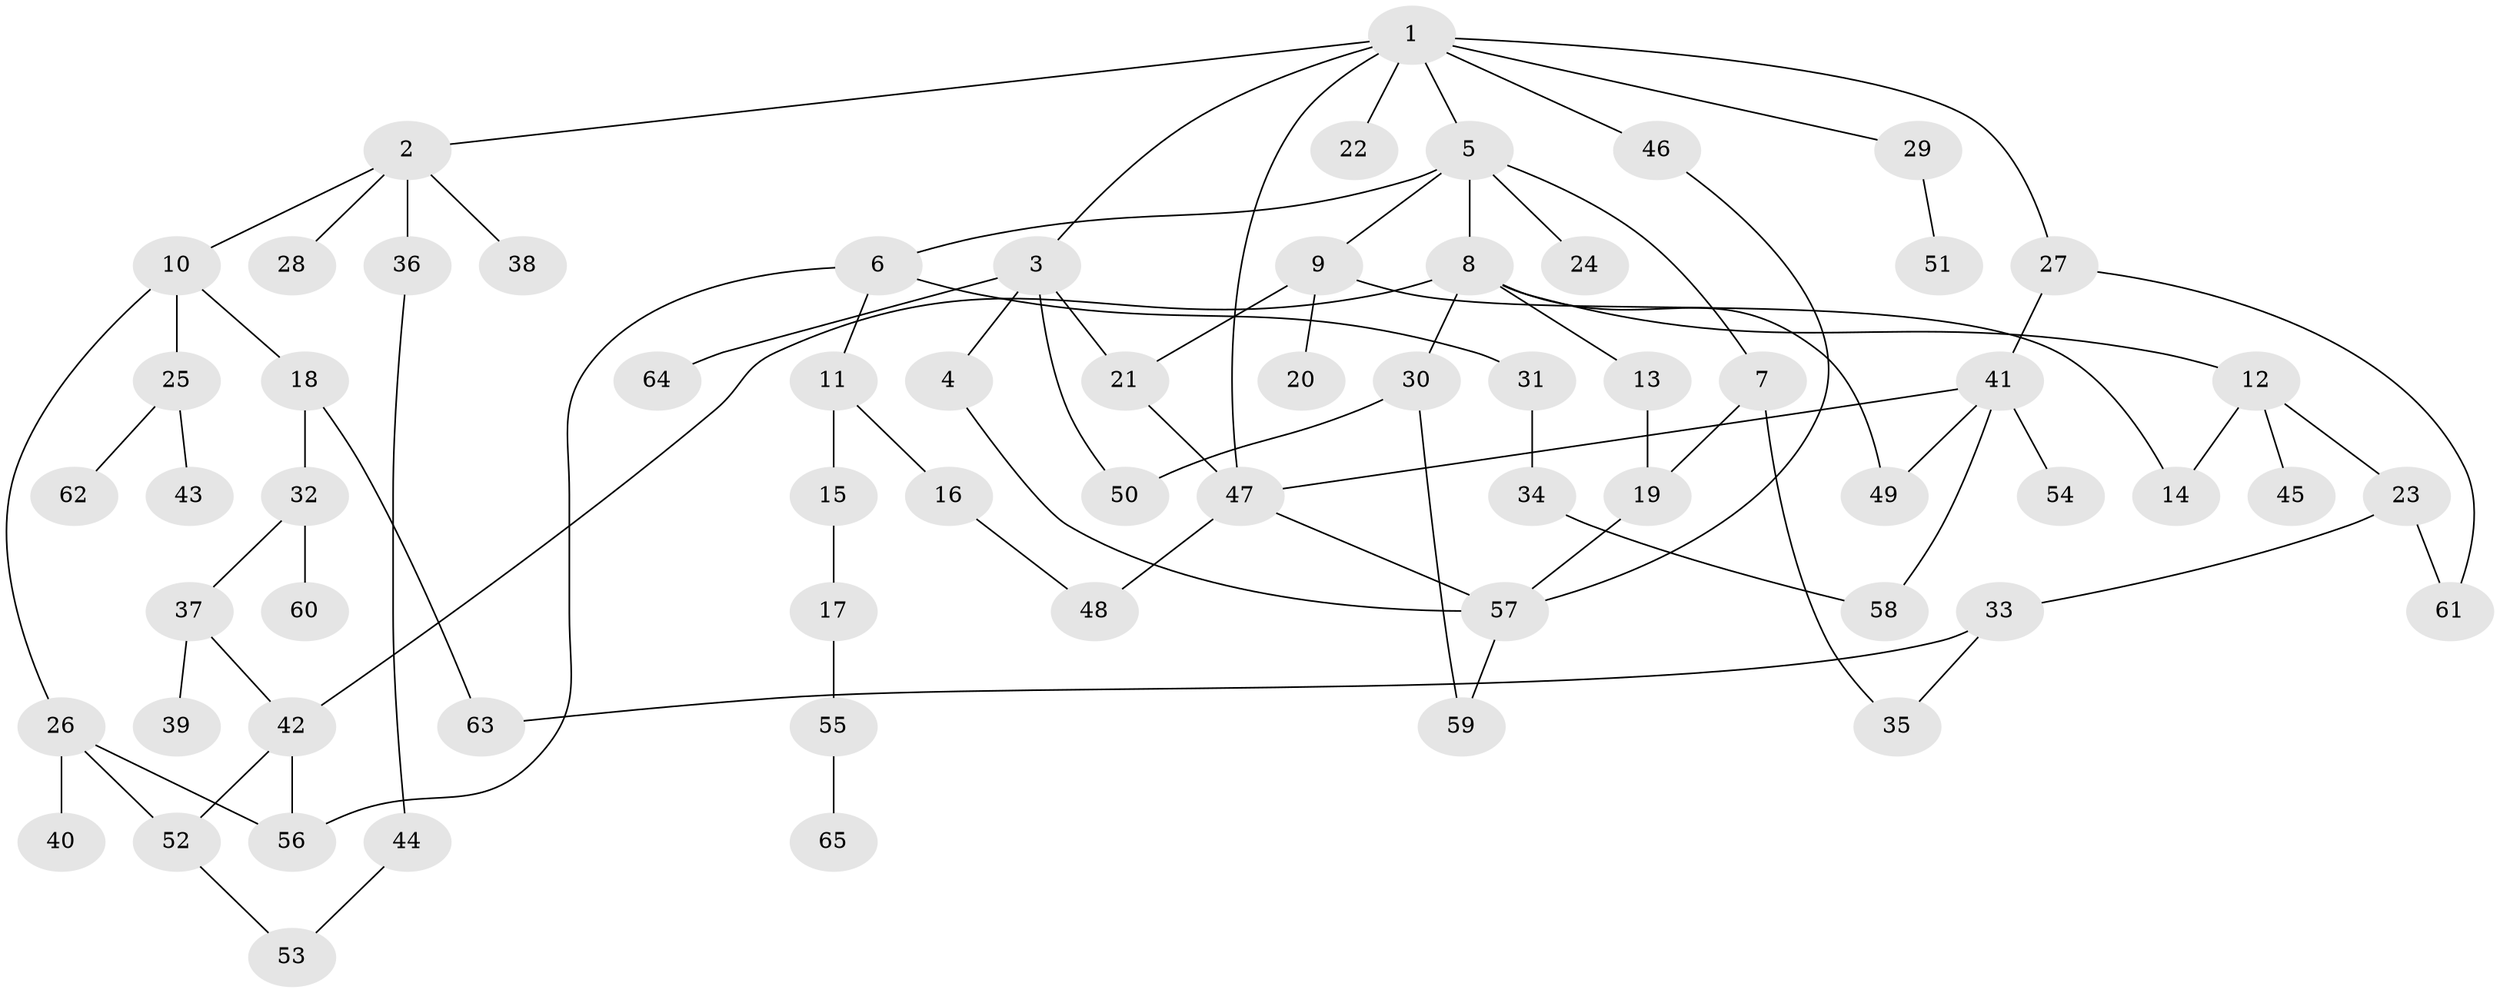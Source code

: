// coarse degree distribution, {7: 0.07142857142857142, 4: 0.09523809523809523, 5: 0.14285714285714285, 3: 0.16666666666666666, 2: 0.3333333333333333, 1: 0.19047619047619047}
// Generated by graph-tools (version 1.1) at 2025/51/02/27/25 19:51:36]
// undirected, 65 vertices, 85 edges
graph export_dot {
graph [start="1"]
  node [color=gray90,style=filled];
  1;
  2;
  3;
  4;
  5;
  6;
  7;
  8;
  9;
  10;
  11;
  12;
  13;
  14;
  15;
  16;
  17;
  18;
  19;
  20;
  21;
  22;
  23;
  24;
  25;
  26;
  27;
  28;
  29;
  30;
  31;
  32;
  33;
  34;
  35;
  36;
  37;
  38;
  39;
  40;
  41;
  42;
  43;
  44;
  45;
  46;
  47;
  48;
  49;
  50;
  51;
  52;
  53;
  54;
  55;
  56;
  57;
  58;
  59;
  60;
  61;
  62;
  63;
  64;
  65;
  1 -- 2;
  1 -- 3;
  1 -- 5;
  1 -- 22;
  1 -- 27;
  1 -- 29;
  1 -- 46;
  1 -- 47;
  2 -- 10;
  2 -- 28;
  2 -- 36;
  2 -- 38;
  3 -- 4;
  3 -- 21;
  3 -- 50;
  3 -- 64;
  4 -- 57;
  5 -- 6;
  5 -- 7;
  5 -- 8;
  5 -- 9;
  5 -- 24;
  6 -- 11;
  6 -- 31;
  6 -- 56;
  7 -- 19;
  7 -- 35;
  8 -- 12;
  8 -- 13;
  8 -- 30;
  8 -- 42;
  8 -- 49;
  9 -- 14;
  9 -- 20;
  9 -- 21;
  10 -- 18;
  10 -- 25;
  10 -- 26;
  11 -- 15;
  11 -- 16;
  12 -- 23;
  12 -- 45;
  12 -- 14;
  13 -- 19;
  15 -- 17;
  16 -- 48;
  17 -- 55;
  18 -- 32;
  18 -- 63;
  19 -- 57;
  21 -- 47;
  23 -- 33;
  23 -- 61;
  25 -- 43;
  25 -- 62;
  26 -- 40;
  26 -- 52;
  26 -- 56;
  27 -- 41;
  27 -- 61;
  29 -- 51;
  30 -- 59;
  30 -- 50;
  31 -- 34;
  32 -- 37;
  32 -- 60;
  33 -- 63;
  33 -- 35;
  34 -- 58;
  36 -- 44;
  37 -- 39;
  37 -- 42;
  41 -- 47;
  41 -- 54;
  41 -- 58;
  41 -- 49;
  42 -- 56;
  42 -- 52;
  44 -- 53;
  46 -- 57;
  47 -- 57;
  47 -- 48;
  52 -- 53;
  55 -- 65;
  57 -- 59;
}
